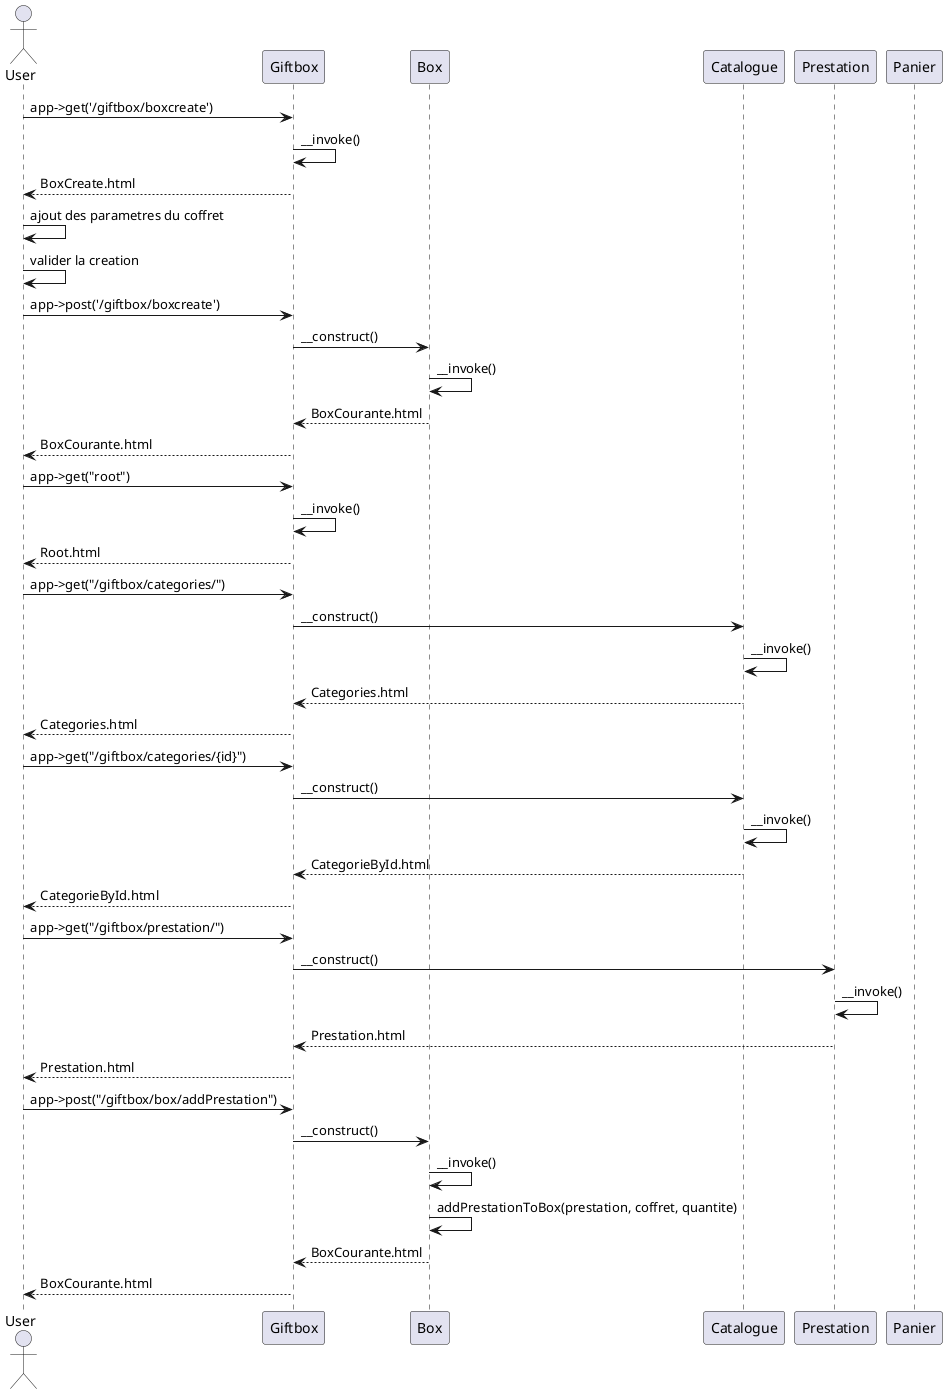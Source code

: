 @startuml
'https://plantuml.com/sequence-diagram

actor User as U
participant "Giftbox" as G
participant "Box" as B
participant "Catalogue" as C
participant "Prestation" as Pr
participant "Panier" as P

U -> G: app->get('/giftbox/boxcreate')
G -> G: __invoke()
G --> U: BoxCreate.html
U -> U: ajout des parametres du coffret
U -> U: valider la creation
U -> G: app->post('/giftbox/boxcreate')
G -> B: __construct()
B -> B: __invoke()
B --> G: BoxCourante.html
G --> U: BoxCourante.html
U -> G: app->get("root")
G -> G: __invoke()
G --> U: Root.html
U -> G: app->get("/giftbox/categories/")
G -> C: __construct()
C -> C: __invoke()
C --> G: Categories.html
G --> U: Categories.html
U -> G: app->get("/giftbox/categories/{id}")
G -> C: __construct()
C -> C: __invoke()
C --> G: CategorieById.html
G --> U: CategorieById.html
U -> G: app->get("/giftbox/prestation/")
G -> Pr: __construct()
Pr -> Pr: __invoke()
Pr --> G: Prestation.html
G --> U: Prestation.html
U -> G: app->post("/giftbox/box/addPrestation")
G -> B: __construct()
B -> B: __invoke()
B -> B: addPrestationToBox(prestation, coffret, quantite)
B --> G: BoxCourante.html
G --> U: BoxCourante.html

@enduml
